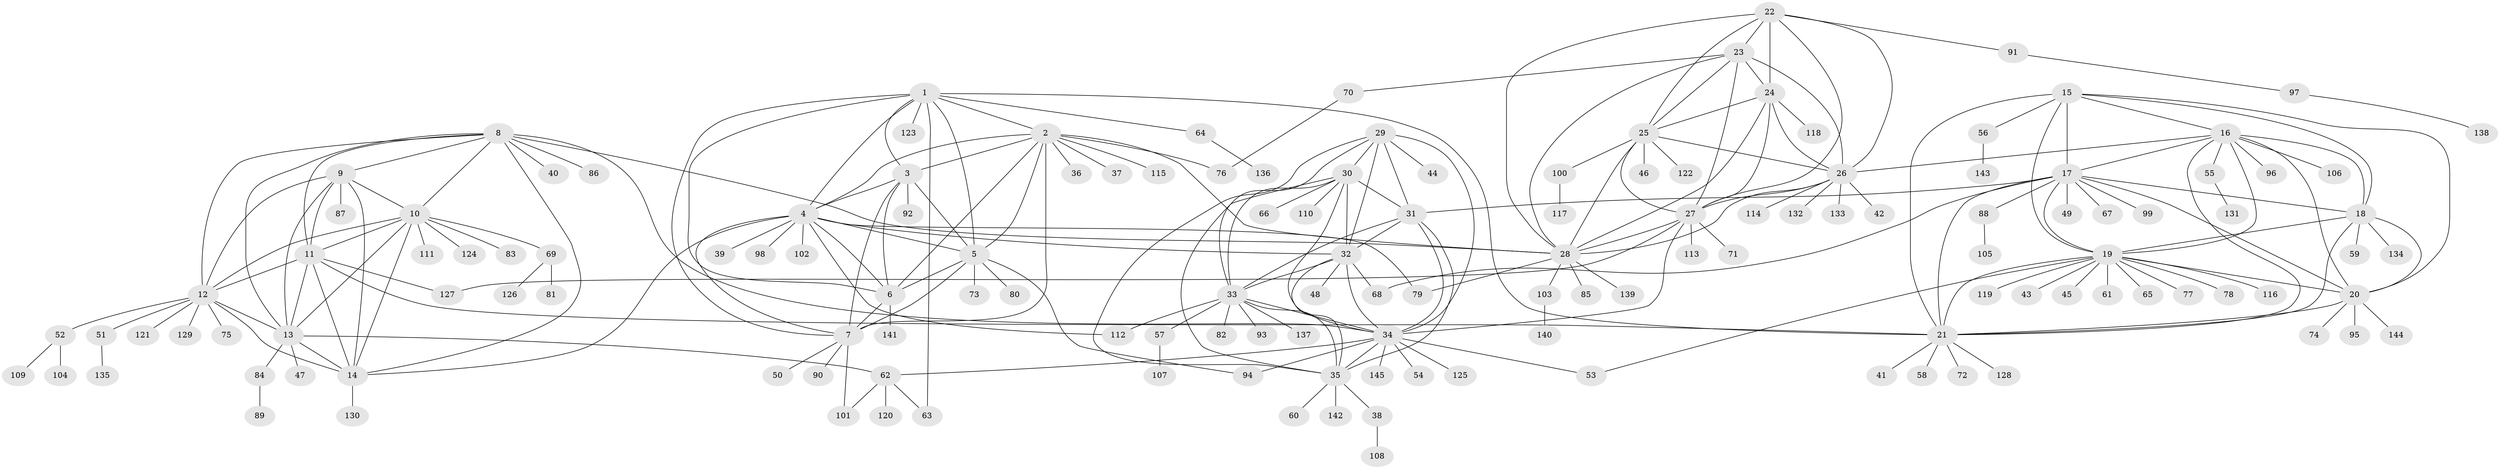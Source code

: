 // Generated by graph-tools (version 1.1) at 2025/26/03/09/25 03:26:43]
// undirected, 145 vertices, 235 edges
graph export_dot {
graph [start="1"]
  node [color=gray90,style=filled];
  1;
  2;
  3;
  4;
  5;
  6;
  7;
  8;
  9;
  10;
  11;
  12;
  13;
  14;
  15;
  16;
  17;
  18;
  19;
  20;
  21;
  22;
  23;
  24;
  25;
  26;
  27;
  28;
  29;
  30;
  31;
  32;
  33;
  34;
  35;
  36;
  37;
  38;
  39;
  40;
  41;
  42;
  43;
  44;
  45;
  46;
  47;
  48;
  49;
  50;
  51;
  52;
  53;
  54;
  55;
  56;
  57;
  58;
  59;
  60;
  61;
  62;
  63;
  64;
  65;
  66;
  67;
  68;
  69;
  70;
  71;
  72;
  73;
  74;
  75;
  76;
  77;
  78;
  79;
  80;
  81;
  82;
  83;
  84;
  85;
  86;
  87;
  88;
  89;
  90;
  91;
  92;
  93;
  94;
  95;
  96;
  97;
  98;
  99;
  100;
  101;
  102;
  103;
  104;
  105;
  106;
  107;
  108;
  109;
  110;
  111;
  112;
  113;
  114;
  115;
  116;
  117;
  118;
  119;
  120;
  121;
  122;
  123;
  124;
  125;
  126;
  127;
  128;
  129;
  130;
  131;
  132;
  133;
  134;
  135;
  136;
  137;
  138;
  139;
  140;
  141;
  142;
  143;
  144;
  145;
  1 -- 2;
  1 -- 3;
  1 -- 4;
  1 -- 5;
  1 -- 6;
  1 -- 7;
  1 -- 21;
  1 -- 63;
  1 -- 64;
  1 -- 123;
  2 -- 3;
  2 -- 4;
  2 -- 5;
  2 -- 6;
  2 -- 7;
  2 -- 28;
  2 -- 36;
  2 -- 37;
  2 -- 76;
  2 -- 115;
  3 -- 4;
  3 -- 5;
  3 -- 6;
  3 -- 7;
  3 -- 92;
  4 -- 5;
  4 -- 6;
  4 -- 7;
  4 -- 14;
  4 -- 32;
  4 -- 39;
  4 -- 79;
  4 -- 98;
  4 -- 102;
  4 -- 112;
  5 -- 6;
  5 -- 7;
  5 -- 73;
  5 -- 80;
  5 -- 94;
  6 -- 7;
  6 -- 141;
  7 -- 50;
  7 -- 90;
  7 -- 101;
  8 -- 9;
  8 -- 10;
  8 -- 11;
  8 -- 12;
  8 -- 13;
  8 -- 14;
  8 -- 28;
  8 -- 34;
  8 -- 40;
  8 -- 86;
  9 -- 10;
  9 -- 11;
  9 -- 12;
  9 -- 13;
  9 -- 14;
  9 -- 87;
  10 -- 11;
  10 -- 12;
  10 -- 13;
  10 -- 14;
  10 -- 69;
  10 -- 83;
  10 -- 111;
  10 -- 124;
  11 -- 12;
  11 -- 13;
  11 -- 14;
  11 -- 21;
  11 -- 127;
  12 -- 13;
  12 -- 14;
  12 -- 51;
  12 -- 52;
  12 -- 75;
  12 -- 121;
  12 -- 129;
  13 -- 14;
  13 -- 47;
  13 -- 62;
  13 -- 84;
  14 -- 130;
  15 -- 16;
  15 -- 17;
  15 -- 18;
  15 -- 19;
  15 -- 20;
  15 -- 21;
  15 -- 56;
  16 -- 17;
  16 -- 18;
  16 -- 19;
  16 -- 20;
  16 -- 21;
  16 -- 26;
  16 -- 55;
  16 -- 96;
  16 -- 106;
  17 -- 18;
  17 -- 19;
  17 -- 20;
  17 -- 21;
  17 -- 31;
  17 -- 49;
  17 -- 67;
  17 -- 68;
  17 -- 88;
  17 -- 99;
  18 -- 19;
  18 -- 20;
  18 -- 21;
  18 -- 59;
  18 -- 134;
  19 -- 20;
  19 -- 21;
  19 -- 43;
  19 -- 45;
  19 -- 53;
  19 -- 61;
  19 -- 65;
  19 -- 77;
  19 -- 78;
  19 -- 116;
  19 -- 119;
  20 -- 21;
  20 -- 74;
  20 -- 95;
  20 -- 144;
  21 -- 41;
  21 -- 58;
  21 -- 72;
  21 -- 128;
  22 -- 23;
  22 -- 24;
  22 -- 25;
  22 -- 26;
  22 -- 27;
  22 -- 28;
  22 -- 91;
  23 -- 24;
  23 -- 25;
  23 -- 26;
  23 -- 27;
  23 -- 28;
  23 -- 70;
  24 -- 25;
  24 -- 26;
  24 -- 27;
  24 -- 28;
  24 -- 118;
  25 -- 26;
  25 -- 27;
  25 -- 28;
  25 -- 46;
  25 -- 100;
  25 -- 122;
  26 -- 27;
  26 -- 28;
  26 -- 42;
  26 -- 114;
  26 -- 132;
  26 -- 133;
  27 -- 28;
  27 -- 34;
  27 -- 71;
  27 -- 113;
  27 -- 127;
  28 -- 79;
  28 -- 85;
  28 -- 103;
  28 -- 139;
  29 -- 30;
  29 -- 31;
  29 -- 32;
  29 -- 33;
  29 -- 34;
  29 -- 35;
  29 -- 44;
  30 -- 31;
  30 -- 32;
  30 -- 33;
  30 -- 34;
  30 -- 35;
  30 -- 66;
  30 -- 110;
  31 -- 32;
  31 -- 33;
  31 -- 34;
  31 -- 35;
  32 -- 33;
  32 -- 34;
  32 -- 35;
  32 -- 48;
  32 -- 68;
  33 -- 34;
  33 -- 35;
  33 -- 57;
  33 -- 82;
  33 -- 93;
  33 -- 112;
  33 -- 137;
  34 -- 35;
  34 -- 53;
  34 -- 54;
  34 -- 62;
  34 -- 94;
  34 -- 125;
  34 -- 145;
  35 -- 38;
  35 -- 60;
  35 -- 142;
  38 -- 108;
  51 -- 135;
  52 -- 104;
  52 -- 109;
  55 -- 131;
  56 -- 143;
  57 -- 107;
  62 -- 63;
  62 -- 101;
  62 -- 120;
  64 -- 136;
  69 -- 81;
  69 -- 126;
  70 -- 76;
  84 -- 89;
  88 -- 105;
  91 -- 97;
  97 -- 138;
  100 -- 117;
  103 -- 140;
}
